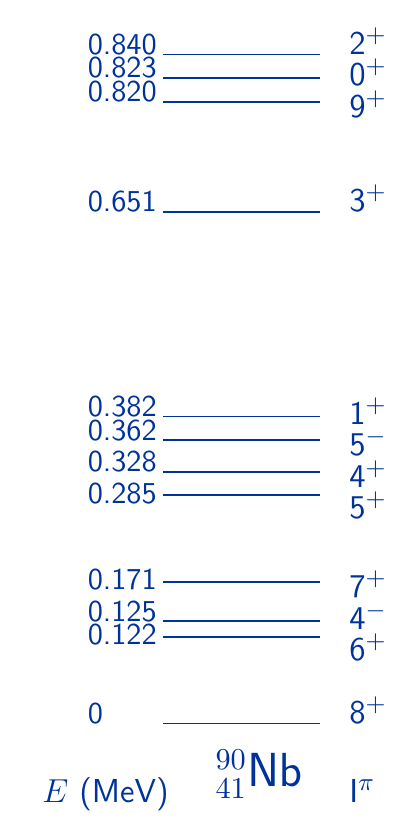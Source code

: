 \tikzset{%
  >=latex, % option for nice arrows
  inner sep=0pt,%
  outer sep=2pt,%
  mark coordinate/.style={inner sep=0pt,outer sep=0pt,minimum size=3pt,
    fill=black,circle}%
}
\begin{tikzpicture}[y=-1cm]
  \sf
  \definecolor{red}{RGB}{221,42,43}
  \definecolor{green}{RGB}{132,184,24}
  \definecolor{blue}{RGB}{0,51,153}
  %% \definecolor{blue}{RGB}{0,72,112}
  \definecolor{orange}{RGB}{192,128,64}
  \definecolor{gray}{RGB}{107,108,110}
  \colorlet{default}{blue}
\path (3.918,23.05) node[text=default,anchor=base west] {\fontsize{13.0}{15.6}\selectfont{}1$^+$};
\path (3.918,23.451) node[text=default,anchor=base west] {\fontsize{13.0}{15.6}\selectfont{}5$^-$};
\path (3.918,23.851) node[text=default,anchor=base west] {\fontsize{13.0}{15.6}\selectfont{}4$^+$};
\path (3.918,24.251) node[text=default,anchor=base west] {\fontsize{13.0}{15.6}\selectfont{}5$^+$};
\path (3.918,25.25) node[text=default,anchor=base west] {\fontsize{13.0}{15.6}\selectfont{}7$^+$};
\path (3.918,25.65) node[text=default,anchor=base west] {\fontsize{13.0}{15.6}\selectfont{}4$^-$};
\path (3.918,26.05) node[text=default,anchor=base west] {\fontsize{13.0}{15.6}\selectfont{}6$^+$};
\path (3.918,26.85) node[text=default,anchor=base west] {\fontsize{13.0}{15.6}\selectfont{}8$^+$};
\path (3.918,18.352) node[text=default,anchor=base west] {\fontsize{13.0}{15.6}\selectfont{}2$^+$};
\path (3.918,20.35) node[text=default,anchor=base west] {\fontsize{13.0}{15.6}\selectfont{}3$^+$};
\path (3.918,19.149) node[text=default,anchor=base west] {\fontsize{13.0}{15.6}\selectfont{}9$^+$};
\path (3.918,18.752) node[text=default,anchor=base west] {\fontsize{13.0}{15.6}\selectfont{}0$^+$};

\begin{scope}[xshift=+5pt]
\path (0.419,22.951) node[text=default,anchor=base west] {\fontsize{11.0}{15.6}\selectfont{}0.382};
\path (0.419,23.249) node[text=default,anchor=base west] {\fontsize{11.0}{15.6}\selectfont{}0.362};
\path (0.419,23.65) node[text=default,anchor=base west] {\fontsize{11.0}{15.6}\selectfont{}0.328};
\path (0.419,24.05) node[text=default,anchor=base west] {\fontsize{11.0}{15.6}\selectfont{}0.285};
\path (0.419,25.15) node[text=default,anchor=base west] {\fontsize{11.0}{15.6}\selectfont{}0.171};
\path (0.419,25.55) node[text=default,anchor=base west] {\fontsize{11.0}{15.6}\selectfont{}0.125};
\path (0.419,25.851) node[text=default,anchor=base west] {\fontsize{11.0}{15.6}\selectfont{}0.122};
\path (0.419,18.352) node[text=default,anchor=base west]  {\fontsize{11.0}{15.6}\selectfont{}0.840};
\path (0.419,18.65) node[text=default,anchor=base west] {\fontsize{11.0}{15.6}\selectfont{}0.823};
\path (0.419,18.951) node[text=default,anchor=base west] {\fontsize{11.0}{15.6}\selectfont{}0.820};
\path (0.419,20.35) node[text=default,anchor=base west] {\fontsize{11.0}{15.6}\selectfont{}0.651};
\path (0.419,26.85) node[text=default,anchor=base west] {\fontsize{11.0}{15.6}\selectfont{}0};
\end{scope}

\draw[semithick,default] (1.619,26.85) -- (3.619,26.85);
\path (3.918,27.851) node[text=default,anchor=base west] {\fontsize{13.0}{15.6}\selectfont{}I$^\pi$};
\draw[semithick,default] (1.619,25.749) -- (3.619,25.749);
\path (2.218,27.65) node[text=default,anchor=base west] {\fontsize{16.0}{15.6}\selectfont{}$^{90}_{41}$Nb};
\draw[semithick,default] (1.619,25.55) -- (3.619,25.55);
\draw[semithick,default] (1.619,25.051) -- (3.619,25.051);
\draw[semithick,default] (1.619,23.95) -- (3.619,23.95);
\draw[semithick,default] (1.619,23.65) -- (3.619,23.65);
\draw[semithick,default] (1.619,23.249) -- (3.619,23.249);
\draw[semithick,default] (1.619,22.951) -- (3.619,22.951);
\draw[semithick,default] (1.619,18.65) -- (3.619,18.65);
\draw[semithick,default] (1.619,20.35) -- (3.619,20.35);
\draw[semithick,default] (1.619,18.352) -- (3.619,18.352);
\draw[semithick,default] (1.619,18.951) -- (3.619,18.951);
\path (0.019,27.851) node[text=default,anchor=base west] {\fontsize{13.0}{15.6}\selectfont{}$E$ (MeV)};

\end{tikzpicture}%
%% Configure (x)emacs for this file ...
%% Local Variables:
%% mode: latex
%% End:

